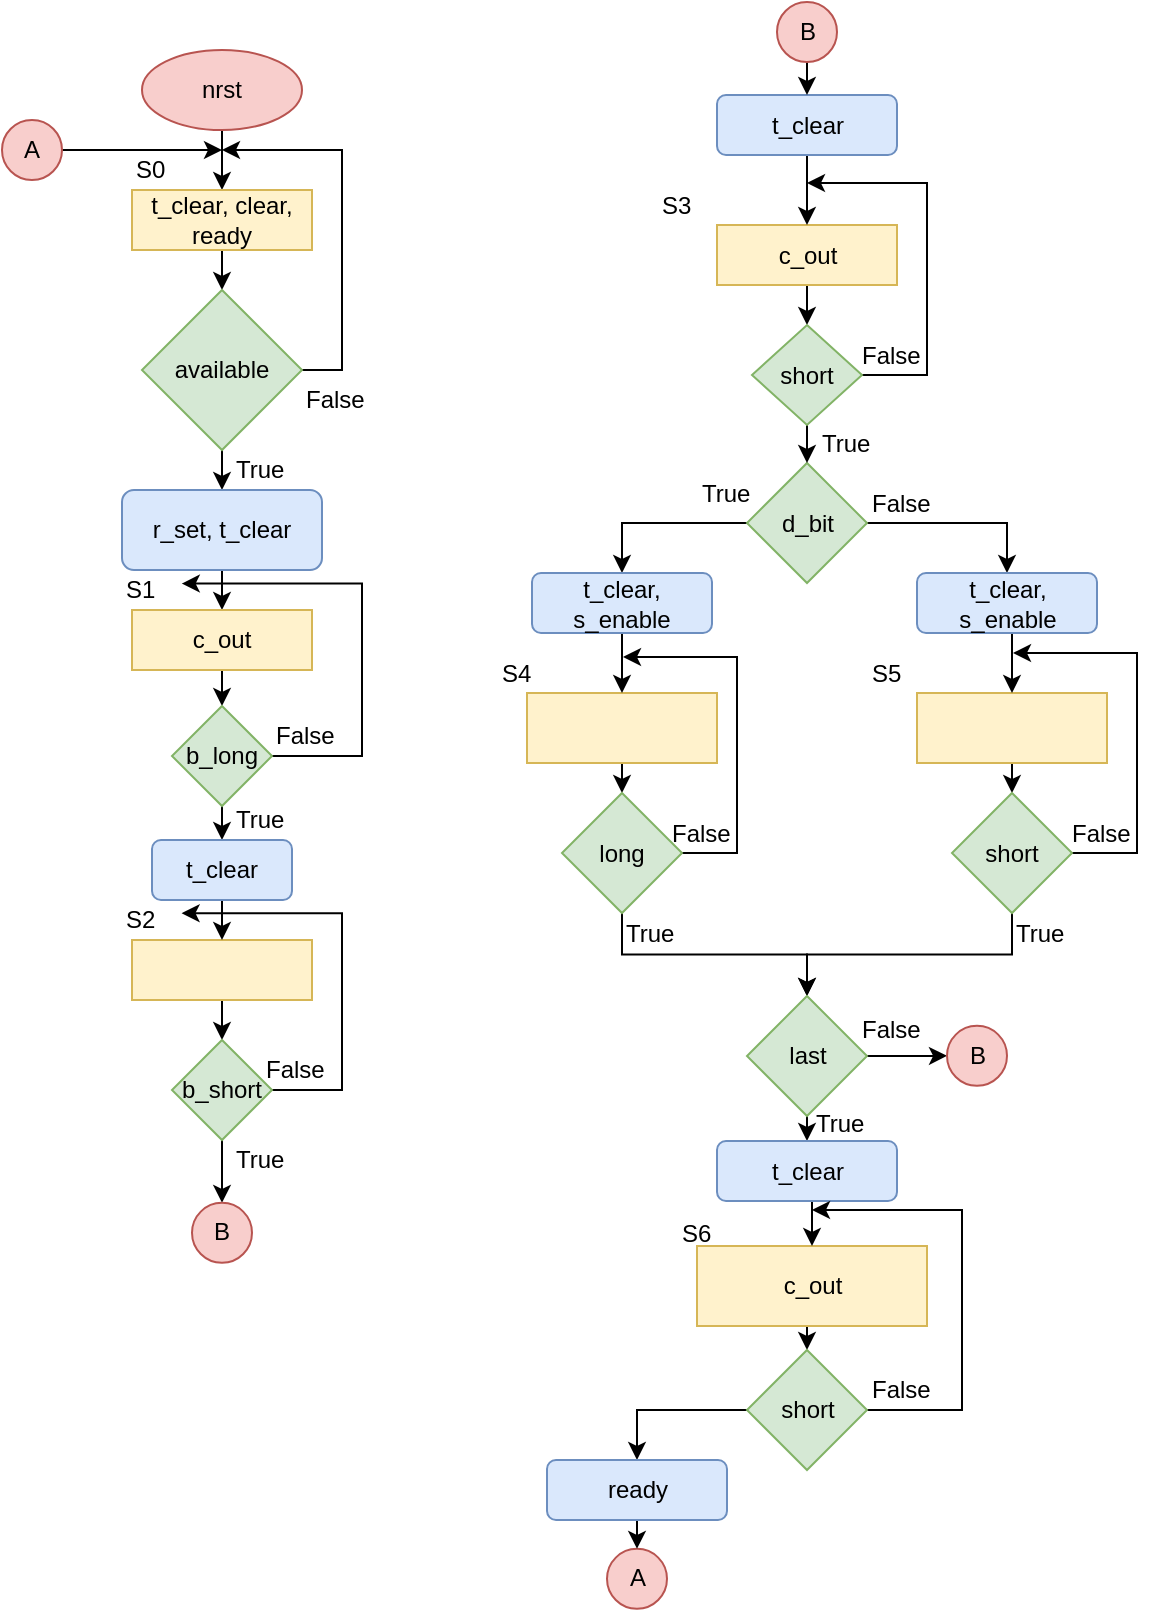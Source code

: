 <mxfile pages="1" version="11.2.5" type="device"><diagram id="RxtmQY5MeArv8XnBR_h5" name="Page-1"><mxGraphModel dx="1422" dy="824" grid="1" gridSize="10" guides="1" tooltips="1" connect="1" arrows="1" fold="1" page="1" pageScale="1" pageWidth="1169" pageHeight="827" math="0" shadow="0"><root><mxCell id="0"/><mxCell id="1" parent="0"/><mxCell id="ol5s7_qACr5ypZpqmCQM-3" style="edgeStyle=orthogonalEdgeStyle;rounded=0;orthogonalLoop=1;jettySize=auto;html=1;exitX=0.5;exitY=1;exitDx=0;exitDy=0;entryX=0.5;entryY=0;entryDx=0;entryDy=0;" parent="1" source="ol5s7_qACr5ypZpqmCQM-1" target="ol5s7_qACr5ypZpqmCQM-2" edge="1"><mxGeometry relative="1" as="geometry"/></mxCell><mxCell id="ol5s7_qACr5ypZpqmCQM-1" value="nrst" style="ellipse;whiteSpace=wrap;html=1;fillColor=#f8cecc;strokeColor=#b85450;" parent="1" vertex="1"><mxGeometry x="210" y="35" width="80" height="40" as="geometry"/></mxCell><mxCell id="ol5s7_qACr5ypZpqmCQM-6" style="edgeStyle=orthogonalEdgeStyle;rounded=0;orthogonalLoop=1;jettySize=auto;html=1;exitX=0.5;exitY=1;exitDx=0;exitDy=0;entryX=0.5;entryY=0;entryDx=0;entryDy=0;" parent="1" source="ol5s7_qACr5ypZpqmCQM-2" target="ol5s7_qACr5ypZpqmCQM-4" edge="1"><mxGeometry relative="1" as="geometry"/></mxCell><mxCell id="ol5s7_qACr5ypZpqmCQM-2" value="t_clear, clear,&lt;br&gt;ready" style="rounded=0;whiteSpace=wrap;html=1;fillColor=#fff2cc;strokeColor=#d6b656;" parent="1" vertex="1"><mxGeometry x="205" y="105" width="90" height="30" as="geometry"/></mxCell><mxCell id="ol5s7_qACr5ypZpqmCQM-8" style="edgeStyle=orthogonalEdgeStyle;rounded=0;orthogonalLoop=1;jettySize=auto;html=1;exitX=1;exitY=0.5;exitDx=0;exitDy=0;" parent="1" source="ol5s7_qACr5ypZpqmCQM-4" edge="1"><mxGeometry relative="1" as="geometry"><mxPoint x="250" y="85" as="targetPoint"/><Array as="points"><mxPoint x="310" y="195"/><mxPoint x="310" y="85"/></Array></mxGeometry></mxCell><mxCell id="ol5s7_qACr5ypZpqmCQM-12" style="edgeStyle=orthogonalEdgeStyle;rounded=0;orthogonalLoop=1;jettySize=auto;html=1;exitX=0.5;exitY=1;exitDx=0;exitDy=0;entryX=0.5;entryY=0;entryDx=0;entryDy=0;" parent="1" source="ol5s7_qACr5ypZpqmCQM-4" target="ol5s7_qACr5ypZpqmCQM-10" edge="1"><mxGeometry relative="1" as="geometry"/></mxCell><mxCell id="ol5s7_qACr5ypZpqmCQM-4" value="available" style="rhombus;whiteSpace=wrap;html=1;fillColor=#d5e8d4;strokeColor=#82b366;" parent="1" vertex="1"><mxGeometry x="210" y="155" width="80" height="80" as="geometry"/></mxCell><mxCell id="ol5s7_qACr5ypZpqmCQM-9" value="False" style="text;html=1;resizable=0;points=[];autosize=1;align=left;verticalAlign=top;spacingTop=-4;" parent="1" vertex="1"><mxGeometry x="290" y="200" width="40" height="20" as="geometry"/></mxCell><mxCell id="ol5s7_qACr5ypZpqmCQM-42" style="edgeStyle=orthogonalEdgeStyle;rounded=0;orthogonalLoop=1;jettySize=auto;html=1;exitX=0.5;exitY=1;exitDx=0;exitDy=0;entryX=0.5;entryY=0;entryDx=0;entryDy=0;" parent="1" source="ol5s7_qACr5ypZpqmCQM-10" target="ol5s7_qACr5ypZpqmCQM-41" edge="1"><mxGeometry relative="1" as="geometry"/></mxCell><mxCell id="ol5s7_qACr5ypZpqmCQM-10" value="r_set, t_clear" style="rounded=1;whiteSpace=wrap;html=1;fillColor=#dae8fc;strokeColor=#6c8ebf;" parent="1" vertex="1"><mxGeometry x="200" y="255" width="100" height="40" as="geometry"/></mxCell><mxCell id="ol5s7_qACr5ypZpqmCQM-11" value="S0" style="text;html=1;resizable=0;points=[];autosize=1;align=left;verticalAlign=top;spacingTop=-4;" parent="1" vertex="1"><mxGeometry x="205" y="85" width="30" height="20" as="geometry"/></mxCell><mxCell id="ol5s7_qACr5ypZpqmCQM-13" value="True" style="text;html=1;resizable=0;points=[];autosize=1;align=left;verticalAlign=top;spacingTop=-4;" parent="1" vertex="1"><mxGeometry x="255" y="235" width="40" height="20" as="geometry"/></mxCell><mxCell id="ol5s7_qACr5ypZpqmCQM-15" style="edgeStyle=orthogonalEdgeStyle;rounded=0;orthogonalLoop=1;jettySize=auto;html=1;exitX=1;exitY=0.5;exitDx=0;exitDy=0;" parent="1" source="ol5s7_qACr5ypZpqmCQM-14" edge="1"><mxGeometry relative="1" as="geometry"><mxPoint x="250" y="85" as="targetPoint"/></mxGeometry></mxCell><mxCell id="ol5s7_qACr5ypZpqmCQM-14" value="A" style="ellipse;whiteSpace=wrap;html=1;aspect=fixed;fillColor=#f8cecc;strokeColor=#b85450;" parent="1" vertex="1"><mxGeometry x="140" y="70" width="30" height="30" as="geometry"/></mxCell><mxCell id="ol5s7_qACr5ypZpqmCQM-40" style="edgeStyle=orthogonalEdgeStyle;rounded=0;orthogonalLoop=1;jettySize=auto;html=1;exitX=0.5;exitY=1;exitDx=0;exitDy=0;entryX=0.5;entryY=0;entryDx=0;entryDy=0;" parent="1" source="ol5s7_qACr5ypZpqmCQM-21" target="ol5s7_qACr5ypZpqmCQM-38" edge="1"><mxGeometry relative="1" as="geometry"/></mxCell><mxCell id="ol5s7_qACr5ypZpqmCQM-21" value="c_out" style="rounded=0;whiteSpace=wrap;html=1;fillColor=#fff2cc;strokeColor=#d6b656;" parent="1" vertex="1"><mxGeometry x="497.5" y="122.5" width="90" height="30" as="geometry"/></mxCell><mxCell id="ol5s7_qACr5ypZpqmCQM-79" style="edgeStyle=orthogonalEdgeStyle;rounded=0;orthogonalLoop=1;jettySize=auto;html=1;exitX=1;exitY=0.5;exitDx=0;exitDy=0;entryX=0.5;entryY=0;entryDx=0;entryDy=0;" parent="1" source="ol5s7_qACr5ypZpqmCQM-22" target="ol5s7_qACr5ypZpqmCQM-78" edge="1"><mxGeometry relative="1" as="geometry"/></mxCell><mxCell id="ol5s7_qACr5ypZpqmCQM-80" style="edgeStyle=orthogonalEdgeStyle;rounded=0;orthogonalLoop=1;jettySize=auto;html=1;exitX=0;exitY=0.5;exitDx=0;exitDy=0;entryX=0.5;entryY=0;entryDx=0;entryDy=0;" parent="1" source="ol5s7_qACr5ypZpqmCQM-22" target="ol5s7_qACr5ypZpqmCQM-77" edge="1"><mxGeometry relative="1" as="geometry"/></mxCell><mxCell id="ol5s7_qACr5ypZpqmCQM-22" value="d_bit" style="rhombus;whiteSpace=wrap;html=1;fillColor=#d5e8d4;strokeColor=#82b366;" parent="1" vertex="1"><mxGeometry x="512.5" y="241.5" width="60" height="60" as="geometry"/></mxCell><mxCell id="ol5s7_qACr5ypZpqmCQM-29" style="edgeStyle=orthogonalEdgeStyle;rounded=0;orthogonalLoop=1;jettySize=auto;html=1;exitX=0.5;exitY=1;exitDx=0;exitDy=0;entryX=0.5;entryY=0;entryDx=0;entryDy=0;" parent="1" source="ol5s7_qACr5ypZpqmCQM-27" target="ol5s7_qACr5ypZpqmCQM-21" edge="1"><mxGeometry relative="1" as="geometry"/></mxCell><mxCell id="ol5s7_qACr5ypZpqmCQM-27" value="t_clear" style="rounded=1;whiteSpace=wrap;html=1;fillColor=#dae8fc;strokeColor=#6c8ebf;" parent="1" vertex="1"><mxGeometry x="497.5" y="57.5" width="90" height="30" as="geometry"/></mxCell><mxCell id="ol5s7_qACr5ypZpqmCQM-34" value="True" style="text;html=1;resizable=0;points=[];autosize=1;align=left;verticalAlign=top;spacingTop=-4;" parent="1" vertex="1"><mxGeometry x="487.5" y="246.5" width="40" height="20" as="geometry"/></mxCell><mxCell id="ol5s7_qACr5ypZpqmCQM-35" value="False" style="text;html=1;resizable=0;points=[];autosize=1;align=left;verticalAlign=top;spacingTop=-4;" parent="1" vertex="1"><mxGeometry x="572.5" y="251.5" width="40" height="20" as="geometry"/></mxCell><mxCell id="ol5s7_qACr5ypZpqmCQM-36" value="S3" style="text;html=1;resizable=0;points=[];autosize=1;align=left;verticalAlign=top;spacingTop=-4;" parent="1" vertex="1"><mxGeometry x="467.5" y="102.5" width="30" height="20" as="geometry"/></mxCell><mxCell id="ol5s7_qACr5ypZpqmCQM-64" style="edgeStyle=orthogonalEdgeStyle;rounded=0;orthogonalLoop=1;jettySize=auto;html=1;exitX=1;exitY=0.5;exitDx=0;exitDy=0;" parent="1" source="ol5s7_qACr5ypZpqmCQM-38" edge="1"><mxGeometry relative="1" as="geometry"><mxPoint x="542.5" y="101.5" as="targetPoint"/><Array as="points"><mxPoint x="602.5" y="197.5"/><mxPoint x="602.5" y="101.5"/></Array></mxGeometry></mxCell><mxCell id="ol5s7_qACr5ypZpqmCQM-69" style="edgeStyle=orthogonalEdgeStyle;rounded=0;orthogonalLoop=1;jettySize=auto;html=1;exitX=0.5;exitY=1;exitDx=0;exitDy=0;entryX=0.5;entryY=0;entryDx=0;entryDy=0;" parent="1" source="ol5s7_qACr5ypZpqmCQM-38" target="ol5s7_qACr5ypZpqmCQM-22" edge="1"><mxGeometry relative="1" as="geometry"><mxPoint x="543.333" y="249.667" as="targetPoint"/></mxGeometry></mxCell><mxCell id="ol5s7_qACr5ypZpqmCQM-38" value="short" style="rhombus;whiteSpace=wrap;html=1;fillColor=#d5e8d4;strokeColor=#82b366;" parent="1" vertex="1"><mxGeometry x="515" y="172.5" width="55" height="50" as="geometry"/></mxCell><mxCell id="ol5s7_qACr5ypZpqmCQM-44" style="edgeStyle=orthogonalEdgeStyle;rounded=0;orthogonalLoop=1;jettySize=auto;html=1;exitX=0.5;exitY=1;exitDx=0;exitDy=0;entryX=0.5;entryY=0;entryDx=0;entryDy=0;" parent="1" source="ol5s7_qACr5ypZpqmCQM-41" target="ol5s7_qACr5ypZpqmCQM-43" edge="1"><mxGeometry relative="1" as="geometry"/></mxCell><mxCell id="ol5s7_qACr5ypZpqmCQM-41" value="c_out" style="rounded=0;whiteSpace=wrap;html=1;fillColor=#fff2cc;strokeColor=#d6b656;" parent="1" vertex="1"><mxGeometry x="205" y="315" width="90" height="30" as="geometry"/></mxCell><mxCell id="ol5s7_qACr5ypZpqmCQM-46" style="edgeStyle=orthogonalEdgeStyle;rounded=0;orthogonalLoop=1;jettySize=auto;html=1;exitX=1;exitY=0.5;exitDx=0;exitDy=0;entryX=0.996;entryY=0.34;entryDx=0;entryDy=0;entryPerimeter=0;" parent="1" source="ol5s7_qACr5ypZpqmCQM-43" target="ol5s7_qACr5ypZpqmCQM-45" edge="1"><mxGeometry relative="1" as="geometry"><Array as="points"><mxPoint x="320" y="388"/><mxPoint x="320" y="302"/></Array></mxGeometry></mxCell><mxCell id="ol5s7_qACr5ypZpqmCQM-49" style="edgeStyle=orthogonalEdgeStyle;rounded=0;orthogonalLoop=1;jettySize=auto;html=1;exitX=0.5;exitY=1;exitDx=0;exitDy=0;entryX=0.5;entryY=0;entryDx=0;entryDy=0;" parent="1" source="ol5s7_qACr5ypZpqmCQM-43" target="ol5s7_qACr5ypZpqmCQM-48" edge="1"><mxGeometry relative="1" as="geometry"/></mxCell><mxCell id="ol5s7_qACr5ypZpqmCQM-43" value="b_long" style="rhombus;whiteSpace=wrap;html=1;fillColor=#d5e8d4;strokeColor=#82b366;" parent="1" vertex="1"><mxGeometry x="225" y="363" width="50" height="50" as="geometry"/></mxCell><mxCell id="ol5s7_qACr5ypZpqmCQM-45" value="S1" style="text;html=1;resizable=0;points=[];autosize=1;align=left;verticalAlign=top;spacingTop=-4;" parent="1" vertex="1"><mxGeometry x="200" y="295" width="30" height="20" as="geometry"/></mxCell><mxCell id="ol5s7_qACr5ypZpqmCQM-55" style="edgeStyle=orthogonalEdgeStyle;rounded=0;orthogonalLoop=1;jettySize=auto;html=1;exitX=0.5;exitY=1;exitDx=0;exitDy=0;entryX=0.5;entryY=0;entryDx=0;entryDy=0;" parent="1" source="ol5s7_qACr5ypZpqmCQM-47" target="ol5s7_qACr5ypZpqmCQM-54" edge="1"><mxGeometry relative="1" as="geometry"/></mxCell><mxCell id="ol5s7_qACr5ypZpqmCQM-47" value="" style="rounded=0;whiteSpace=wrap;html=1;fillColor=#fff2cc;strokeColor=#d6b656;" parent="1" vertex="1"><mxGeometry x="205" y="480" width="90" height="30" as="geometry"/></mxCell><mxCell id="ol5s7_qACr5ypZpqmCQM-52" style="edgeStyle=orthogonalEdgeStyle;rounded=0;orthogonalLoop=1;jettySize=auto;html=1;exitX=0.5;exitY=1;exitDx=0;exitDy=0;entryX=0.5;entryY=0;entryDx=0;entryDy=0;" parent="1" source="ol5s7_qACr5ypZpqmCQM-48" target="ol5s7_qACr5ypZpqmCQM-47" edge="1"><mxGeometry relative="1" as="geometry"/></mxCell><mxCell id="ol5s7_qACr5ypZpqmCQM-48" value="t_clear" style="rounded=1;whiteSpace=wrap;html=1;fillColor=#dae8fc;strokeColor=#6c8ebf;" parent="1" vertex="1"><mxGeometry x="215" y="430" width="70" height="30" as="geometry"/></mxCell><mxCell id="ol5s7_qACr5ypZpqmCQM-50" value="False" style="text;html=1;resizable=0;points=[];autosize=1;align=left;verticalAlign=top;spacingTop=-4;" parent="1" vertex="1"><mxGeometry x="275" y="368" width="40" height="20" as="geometry"/></mxCell><mxCell id="ol5s7_qACr5ypZpqmCQM-51" value="True" style="text;html=1;resizable=0;points=[];autosize=1;align=left;verticalAlign=top;spacingTop=-4;" parent="1" vertex="1"><mxGeometry x="255" y="410" width="40" height="20" as="geometry"/></mxCell><mxCell id="ol5s7_qACr5ypZpqmCQM-53" value="S2" style="text;html=1;resizable=0;points=[];autosize=1;align=left;verticalAlign=top;spacingTop=-4;" parent="1" vertex="1"><mxGeometry x="200" y="460" width="30" height="20" as="geometry"/></mxCell><mxCell id="ol5s7_qACr5ypZpqmCQM-56" style="edgeStyle=orthogonalEdgeStyle;rounded=0;orthogonalLoop=1;jettySize=auto;html=1;exitX=1;exitY=0.5;exitDx=0;exitDy=0;entryX=0.993;entryY=0.329;entryDx=0;entryDy=0;entryPerimeter=0;" parent="1" source="ol5s7_qACr5ypZpqmCQM-54" target="ol5s7_qACr5ypZpqmCQM-53" edge="1"><mxGeometry relative="1" as="geometry"><Array as="points"><mxPoint x="310" y="555"/><mxPoint x="310" y="467"/></Array></mxGeometry></mxCell><mxCell id="ol5s7_qACr5ypZpqmCQM-59" style="edgeStyle=orthogonalEdgeStyle;rounded=0;orthogonalLoop=1;jettySize=auto;html=1;exitX=0.5;exitY=1;exitDx=0;exitDy=0;entryX=0.5;entryY=0;entryDx=0;entryDy=0;" parent="1" source="ol5s7_qACr5ypZpqmCQM-54" target="ol5s7_qACr5ypZpqmCQM-60" edge="1"><mxGeometry relative="1" as="geometry"><mxPoint x="250" y="600" as="targetPoint"/></mxGeometry></mxCell><mxCell id="ol5s7_qACr5ypZpqmCQM-54" value="b_short" style="rhombus;whiteSpace=wrap;html=1;fillColor=#d5e8d4;strokeColor=#82b366;" parent="1" vertex="1"><mxGeometry x="225" y="530" width="50" height="50" as="geometry"/></mxCell><mxCell id="ol5s7_qACr5ypZpqmCQM-57" value="False" style="text;html=1;resizable=0;points=[];autosize=1;align=left;verticalAlign=top;spacingTop=-4;" parent="1" vertex="1"><mxGeometry x="270" y="535" width="40" height="20" as="geometry"/></mxCell><mxCell id="ol5s7_qACr5ypZpqmCQM-60" value="B" style="ellipse;whiteSpace=wrap;html=1;aspect=fixed;fillColor=#f8cecc;strokeColor=#b85450;" parent="1" vertex="1"><mxGeometry x="235" y="611.429" width="30" height="30" as="geometry"/></mxCell><mxCell id="ol5s7_qACr5ypZpqmCQM-68" style="edgeStyle=orthogonalEdgeStyle;rounded=0;orthogonalLoop=1;jettySize=auto;html=1;exitX=0.5;exitY=1;exitDx=0;exitDy=0;entryX=0.5;entryY=0;entryDx=0;entryDy=0;" parent="1" source="ol5s7_qACr5ypZpqmCQM-61" target="ol5s7_qACr5ypZpqmCQM-27" edge="1"><mxGeometry relative="1" as="geometry"/></mxCell><mxCell id="ol5s7_qACr5ypZpqmCQM-61" value="B" style="ellipse;whiteSpace=wrap;html=1;aspect=fixed;fillColor=#f8cecc;strokeColor=#b85450;" parent="1" vertex="1"><mxGeometry x="527.5" y="11" width="30" height="30" as="geometry"/></mxCell><mxCell id="ol5s7_qACr5ypZpqmCQM-63" value="True" style="text;html=1;resizable=0;points=[];autosize=1;align=left;verticalAlign=top;spacingTop=-4;" parent="1" vertex="1"><mxGeometry x="255" y="580" width="40" height="20" as="geometry"/></mxCell><mxCell id="ol5s7_qACr5ypZpqmCQM-71" value="False" style="text;html=1;resizable=0;points=[];autosize=1;align=left;verticalAlign=top;spacingTop=-4;" parent="1" vertex="1"><mxGeometry x="567.5" y="177.5" width="40" height="20" as="geometry"/></mxCell><mxCell id="ol5s7_qACr5ypZpqmCQM-72" value="True" style="text;html=1;resizable=0;points=[];autosize=1;align=left;verticalAlign=top;spacingTop=-4;" parent="1" vertex="1"><mxGeometry x="547.5" y="221.5" width="40" height="20" as="geometry"/></mxCell><mxCell id="ol5s7_qACr5ypZpqmCQM-90" style="edgeStyle=orthogonalEdgeStyle;rounded=0;orthogonalLoop=1;jettySize=auto;html=1;exitX=0.5;exitY=1;exitDx=0;exitDy=0;entryX=0.5;entryY=0;entryDx=0;entryDy=0;" parent="1" source="ol5s7_qACr5ypZpqmCQM-74" target="ol5s7_qACr5ypZpqmCQM-89" edge="1"><mxGeometry relative="1" as="geometry"/></mxCell><mxCell id="ol5s7_qACr5ypZpqmCQM-74" value="" style="rounded=0;whiteSpace=wrap;html=1;fillColor=#fff2cc;strokeColor=#d6b656;" parent="1" vertex="1"><mxGeometry x="597.5" y="356.5" width="95" height="35" as="geometry"/></mxCell><mxCell id="ol5s7_qACr5ypZpqmCQM-91" style="edgeStyle=orthogonalEdgeStyle;rounded=0;orthogonalLoop=1;jettySize=auto;html=1;exitX=0.5;exitY=1;exitDx=0;exitDy=0;entryX=0.5;entryY=0;entryDx=0;entryDy=0;" parent="1" source="ol5s7_qACr5ypZpqmCQM-75" target="ol5s7_qACr5ypZpqmCQM-88" edge="1"><mxGeometry relative="1" as="geometry"/></mxCell><mxCell id="ol5s7_qACr5ypZpqmCQM-75" value="" style="rounded=0;whiteSpace=wrap;html=1;fillColor=#fff2cc;strokeColor=#d6b656;" parent="1" vertex="1"><mxGeometry x="402.5" y="356.5" width="95" height="35" as="geometry"/></mxCell><mxCell id="ol5s7_qACr5ypZpqmCQM-81" style="edgeStyle=orthogonalEdgeStyle;rounded=0;orthogonalLoop=1;jettySize=auto;html=1;exitX=0.5;exitY=1;exitDx=0;exitDy=0;entryX=0.5;entryY=0;entryDx=0;entryDy=0;" parent="1" source="ol5s7_qACr5ypZpqmCQM-77" target="ol5s7_qACr5ypZpqmCQM-75" edge="1"><mxGeometry relative="1" as="geometry"/></mxCell><mxCell id="ol5s7_qACr5ypZpqmCQM-77" value="t_clear, s_enable" style="rounded=1;whiteSpace=wrap;html=1;fillColor=#dae8fc;strokeColor=#6c8ebf;" parent="1" vertex="1"><mxGeometry x="405" y="296.5" width="90" height="30" as="geometry"/></mxCell><mxCell id="ol5s7_qACr5ypZpqmCQM-82" style="edgeStyle=orthogonalEdgeStyle;rounded=0;orthogonalLoop=1;jettySize=auto;html=1;exitX=0.5;exitY=1;exitDx=0;exitDy=0;entryX=0.5;entryY=0;entryDx=0;entryDy=0;" parent="1" source="ol5s7_qACr5ypZpqmCQM-78" target="ol5s7_qACr5ypZpqmCQM-74" edge="1"><mxGeometry relative="1" as="geometry"/></mxCell><mxCell id="ol5s7_qACr5ypZpqmCQM-78" value="t_clear, s_enable" style="rounded=1;whiteSpace=wrap;html=1;fillColor=#dae8fc;strokeColor=#6c8ebf;" parent="1" vertex="1"><mxGeometry x="597.5" y="296.5" width="90" height="30" as="geometry"/></mxCell><mxCell id="ol5s7_qACr5ypZpqmCQM-83" value="S4" style="text;html=1;resizable=0;points=[];autosize=1;align=left;verticalAlign=top;spacingTop=-4;" parent="1" vertex="1"><mxGeometry x="387.5" y="336.5" width="30" height="20" as="geometry"/></mxCell><mxCell id="ol5s7_qACr5ypZpqmCQM-84" value="S5" style="text;html=1;resizable=0;points=[];autosize=1;align=left;verticalAlign=top;spacingTop=-4;" parent="1" vertex="1"><mxGeometry x="572.5" y="336.5" width="30" height="20" as="geometry"/></mxCell><mxCell id="ol5s7_qACr5ypZpqmCQM-92" style="edgeStyle=orthogonalEdgeStyle;rounded=0;orthogonalLoop=1;jettySize=auto;html=1;exitX=1;exitY=0.5;exitDx=0;exitDy=0;" parent="1" source="ol5s7_qACr5ypZpqmCQM-88" edge="1"><mxGeometry relative="1" as="geometry"><mxPoint x="450.5" y="338.5" as="targetPoint"/><Array as="points"><mxPoint x="507.5" y="436.5"/><mxPoint x="507.5" y="338.5"/></Array></mxGeometry></mxCell><mxCell id="ol5s7_qACr5ypZpqmCQM-99" style="edgeStyle=orthogonalEdgeStyle;rounded=0;orthogonalLoop=1;jettySize=auto;html=1;exitX=0.5;exitY=1;exitDx=0;exitDy=0;entryX=0.5;entryY=0;entryDx=0;entryDy=0;" parent="1" source="ol5s7_qACr5ypZpqmCQM-88" target="ol5s7_qACr5ypZpqmCQM-97" edge="1"><mxGeometry relative="1" as="geometry"/></mxCell><mxCell id="ol5s7_qACr5ypZpqmCQM-88" value="long" style="rhombus;whiteSpace=wrap;html=1;fillColor=#d5e8d4;strokeColor=#82b366;" parent="1" vertex="1"><mxGeometry x="420" y="406.5" width="60" height="60" as="geometry"/></mxCell><mxCell id="ol5s7_qACr5ypZpqmCQM-93" style="edgeStyle=orthogonalEdgeStyle;rounded=0;orthogonalLoop=1;jettySize=auto;html=1;exitX=1;exitY=0.5;exitDx=0;exitDy=0;" parent="1" source="ol5s7_qACr5ypZpqmCQM-89" edge="1"><mxGeometry relative="1" as="geometry"><mxPoint x="645.5" y="336.5" as="targetPoint"/><Array as="points"><mxPoint x="707.5" y="436.5"/><mxPoint x="707.5" y="336.5"/></Array></mxGeometry></mxCell><mxCell id="ol5s7_qACr5ypZpqmCQM-98" style="edgeStyle=orthogonalEdgeStyle;rounded=0;orthogonalLoop=1;jettySize=auto;html=1;exitX=0.5;exitY=1;exitDx=0;exitDy=0;entryX=0.5;entryY=0;entryDx=0;entryDy=0;" parent="1" source="ol5s7_qACr5ypZpqmCQM-89" target="ol5s7_qACr5ypZpqmCQM-97" edge="1"><mxGeometry relative="1" as="geometry"/></mxCell><mxCell id="ol5s7_qACr5ypZpqmCQM-89" value="short" style="rhombus;whiteSpace=wrap;html=1;fillColor=#d5e8d4;strokeColor=#82b366;" parent="1" vertex="1"><mxGeometry x="615" y="406.5" width="60" height="60" as="geometry"/></mxCell><mxCell id="ol5s7_qACr5ypZpqmCQM-94" value="False" style="text;html=1;resizable=0;points=[];autosize=1;align=left;verticalAlign=top;spacingTop=-4;" parent="1" vertex="1"><mxGeometry x="472.5" y="416.5" width="40" height="20" as="geometry"/></mxCell><mxCell id="ol5s7_qACr5ypZpqmCQM-95" value="False" style="text;html=1;resizable=0;points=[];autosize=1;align=left;verticalAlign=top;spacingTop=-4;" parent="1" vertex="1"><mxGeometry x="672.5" y="416.5" width="40" height="20" as="geometry"/></mxCell><mxCell id="ol5s7_qACr5ypZpqmCQM-106" style="edgeStyle=orthogonalEdgeStyle;rounded=0;orthogonalLoop=1;jettySize=auto;html=1;exitX=0.5;exitY=1;exitDx=0;exitDy=0;entryX=0.5;entryY=0;entryDx=0;entryDy=0;" parent="1" source="ol5s7_qACr5ypZpqmCQM-97" target="ol5s7_qACr5ypZpqmCQM-105" edge="1"><mxGeometry relative="1" as="geometry"/></mxCell><mxCell id="ol5s7_qACr5ypZpqmCQM-115" style="edgeStyle=orthogonalEdgeStyle;rounded=0;orthogonalLoop=1;jettySize=auto;html=1;exitX=1;exitY=0.5;exitDx=0;exitDy=0;entryX=0;entryY=0.5;entryDx=0;entryDy=0;" parent="1" source="ol5s7_qACr5ypZpqmCQM-97" target="ol5s7_qACr5ypZpqmCQM-114" edge="1"><mxGeometry relative="1" as="geometry"/></mxCell><mxCell id="ol5s7_qACr5ypZpqmCQM-97" value="last" style="rhombus;whiteSpace=wrap;html=1;fillColor=#d5e8d4;strokeColor=#82b366;" parent="1" vertex="1"><mxGeometry x="512.5" y="508" width="60" height="60" as="geometry"/></mxCell><mxCell id="ol5s7_qACr5ypZpqmCQM-100" value="True" style="text;html=1;resizable=0;points=[];autosize=1;align=left;verticalAlign=top;spacingTop=-4;" parent="1" vertex="1"><mxGeometry x="645" y="466.5" width="40" height="20" as="geometry"/></mxCell><mxCell id="ol5s7_qACr5ypZpqmCQM-101" value="True" style="text;html=1;resizable=0;points=[];autosize=1;align=left;verticalAlign=top;spacingTop=-4;" parent="1" vertex="1"><mxGeometry x="450" y="466.5" width="40" height="20" as="geometry"/></mxCell><mxCell id="ol5s7_qACr5ypZpqmCQM-109" style="edgeStyle=orthogonalEdgeStyle;rounded=0;orthogonalLoop=1;jettySize=auto;html=1;exitX=0.5;exitY=1;exitDx=0;exitDy=0;entryX=0.5;entryY=0;entryDx=0;entryDy=0;" parent="1" source="ol5s7_qACr5ypZpqmCQM-102" target="ol5s7_qACr5ypZpqmCQM-108" edge="1"><mxGeometry relative="1" as="geometry"/></mxCell><mxCell id="ol5s7_qACr5ypZpqmCQM-102" value="c_out" style="rounded=0;whiteSpace=wrap;html=1;fillColor=#fff2cc;strokeColor=#d6b656;" parent="1" vertex="1"><mxGeometry x="487.5" y="633" width="115" height="40" as="geometry"/></mxCell><mxCell id="ol5s7_qACr5ypZpqmCQM-103" value="S6" style="text;html=1;resizable=0;points=[];autosize=1;align=left;verticalAlign=top;spacingTop=-4;" parent="1" vertex="1"><mxGeometry x="477.5" y="617" width="30" height="20" as="geometry"/></mxCell><mxCell id="ol5s7_qACr5ypZpqmCQM-107" style="edgeStyle=orthogonalEdgeStyle;rounded=0;orthogonalLoop=1;jettySize=auto;html=1;exitX=0.5;exitY=1;exitDx=0;exitDy=0;entryX=0.5;entryY=0;entryDx=0;entryDy=0;" parent="1" source="ol5s7_qACr5ypZpqmCQM-105" target="ol5s7_qACr5ypZpqmCQM-102" edge="1"><mxGeometry relative="1" as="geometry"/></mxCell><mxCell id="ol5s7_qACr5ypZpqmCQM-105" value="t_clear" style="rounded=1;whiteSpace=wrap;html=1;fillColor=#dae8fc;strokeColor=#6c8ebf;" parent="1" vertex="1"><mxGeometry x="497.5" y="580.5" width="90" height="30" as="geometry"/></mxCell><mxCell id="ol5s7_qACr5ypZpqmCQM-110" style="edgeStyle=orthogonalEdgeStyle;rounded=0;orthogonalLoop=1;jettySize=auto;html=1;exitX=1;exitY=0.5;exitDx=0;exitDy=0;" parent="1" source="ol5s7_qACr5ypZpqmCQM-108" edge="1"><mxGeometry relative="1" as="geometry"><mxPoint x="545" y="615" as="targetPoint"/><Array as="points"><mxPoint x="620" y="715"/><mxPoint x="620" y="615"/></Array></mxGeometry></mxCell><mxCell id="ol5s7_qACr5ypZpqmCQM-119" style="edgeStyle=orthogonalEdgeStyle;rounded=0;orthogonalLoop=1;jettySize=auto;html=1;exitX=0;exitY=0.5;exitDx=0;exitDy=0;entryX=0.5;entryY=0;entryDx=0;entryDy=0;" parent="1" source="ol5s7_qACr5ypZpqmCQM-108" target="ol5s7_qACr5ypZpqmCQM-118" edge="1"><mxGeometry relative="1" as="geometry"/></mxCell><mxCell id="ol5s7_qACr5ypZpqmCQM-108" value="short" style="rhombus;whiteSpace=wrap;html=1;fillColor=#d5e8d4;strokeColor=#82b366;" parent="1" vertex="1"><mxGeometry x="512.5" y="685" width="60" height="60" as="geometry"/></mxCell><mxCell id="ol5s7_qACr5ypZpqmCQM-111" value="False" style="text;html=1;resizable=0;points=[];autosize=1;align=left;verticalAlign=top;spacingTop=-4;" parent="1" vertex="1"><mxGeometry x="572.5" y="695" width="40" height="20" as="geometry"/></mxCell><mxCell id="ol5s7_qACr5ypZpqmCQM-112" value="A" style="ellipse;whiteSpace=wrap;html=1;aspect=fixed;fillColor=#f8cecc;strokeColor=#b85450;" parent="1" vertex="1"><mxGeometry x="442.5" y="784.429" width="30" height="30" as="geometry"/></mxCell><mxCell id="ol5s7_qACr5ypZpqmCQM-114" value="B" style="ellipse;whiteSpace=wrap;html=1;aspect=fixed;fillColor=#f8cecc;strokeColor=#b85450;" parent="1" vertex="1"><mxGeometry x="612.5" y="522.929" width="30" height="30" as="geometry"/></mxCell><mxCell id="ol5s7_qACr5ypZpqmCQM-116" value="True" style="text;html=1;resizable=0;points=[];autosize=1;align=left;verticalAlign=top;spacingTop=-4;" parent="1" vertex="1"><mxGeometry x="545" y="561.5" width="40" height="20" as="geometry"/></mxCell><mxCell id="ol5s7_qACr5ypZpqmCQM-117" value="False" style="text;html=1;resizable=0;points=[];autosize=1;align=left;verticalAlign=top;spacingTop=-4;" parent="1" vertex="1"><mxGeometry x="567.5" y="515" width="40" height="20" as="geometry"/></mxCell><mxCell id="ol5s7_qACr5ypZpqmCQM-120" style="edgeStyle=orthogonalEdgeStyle;rounded=0;orthogonalLoop=1;jettySize=auto;html=1;exitX=0.5;exitY=1;exitDx=0;exitDy=0;entryX=0.5;entryY=0;entryDx=0;entryDy=0;" parent="1" source="ol5s7_qACr5ypZpqmCQM-118" target="ol5s7_qACr5ypZpqmCQM-112" edge="1"><mxGeometry relative="1" as="geometry"/></mxCell><mxCell id="ol5s7_qACr5ypZpqmCQM-118" value="ready" style="rounded=1;whiteSpace=wrap;html=1;fillColor=#dae8fc;strokeColor=#6c8ebf;" parent="1" vertex="1"><mxGeometry x="412.5" y="740" width="90" height="30" as="geometry"/></mxCell></root></mxGraphModel></diagram></mxfile>